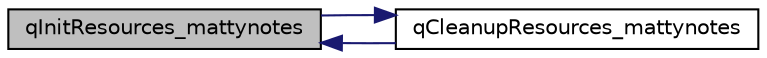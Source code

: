 digraph "qInitResources_mattynotes"
{
  edge [fontname="Helvetica",fontsize="10",labelfontname="Helvetica",labelfontsize="10"];
  node [fontname="Helvetica",fontsize="10",shape=record];
  rankdir="LR";
  Node10 [label="qInitResources_mattynotes",height=0.2,width=0.4,color="black", fillcolor="grey75", style="filled", fontcolor="black"];
  Node10 -> Node11 [dir="back",color="midnightblue",fontsize="10",style="solid",fontname="Helvetica"];
  Node11 [label="qCleanupResources_mattynotes",height=0.2,width=0.4,color="black", fillcolor="white", style="filled",URL="$qrc__mattynotes_8cpp.html#ac092811392318dce4bfb116d4eb00050"];
  Node11 -> Node10 [dir="back",color="midnightblue",fontsize="10",style="solid",fontname="Helvetica"];
}
